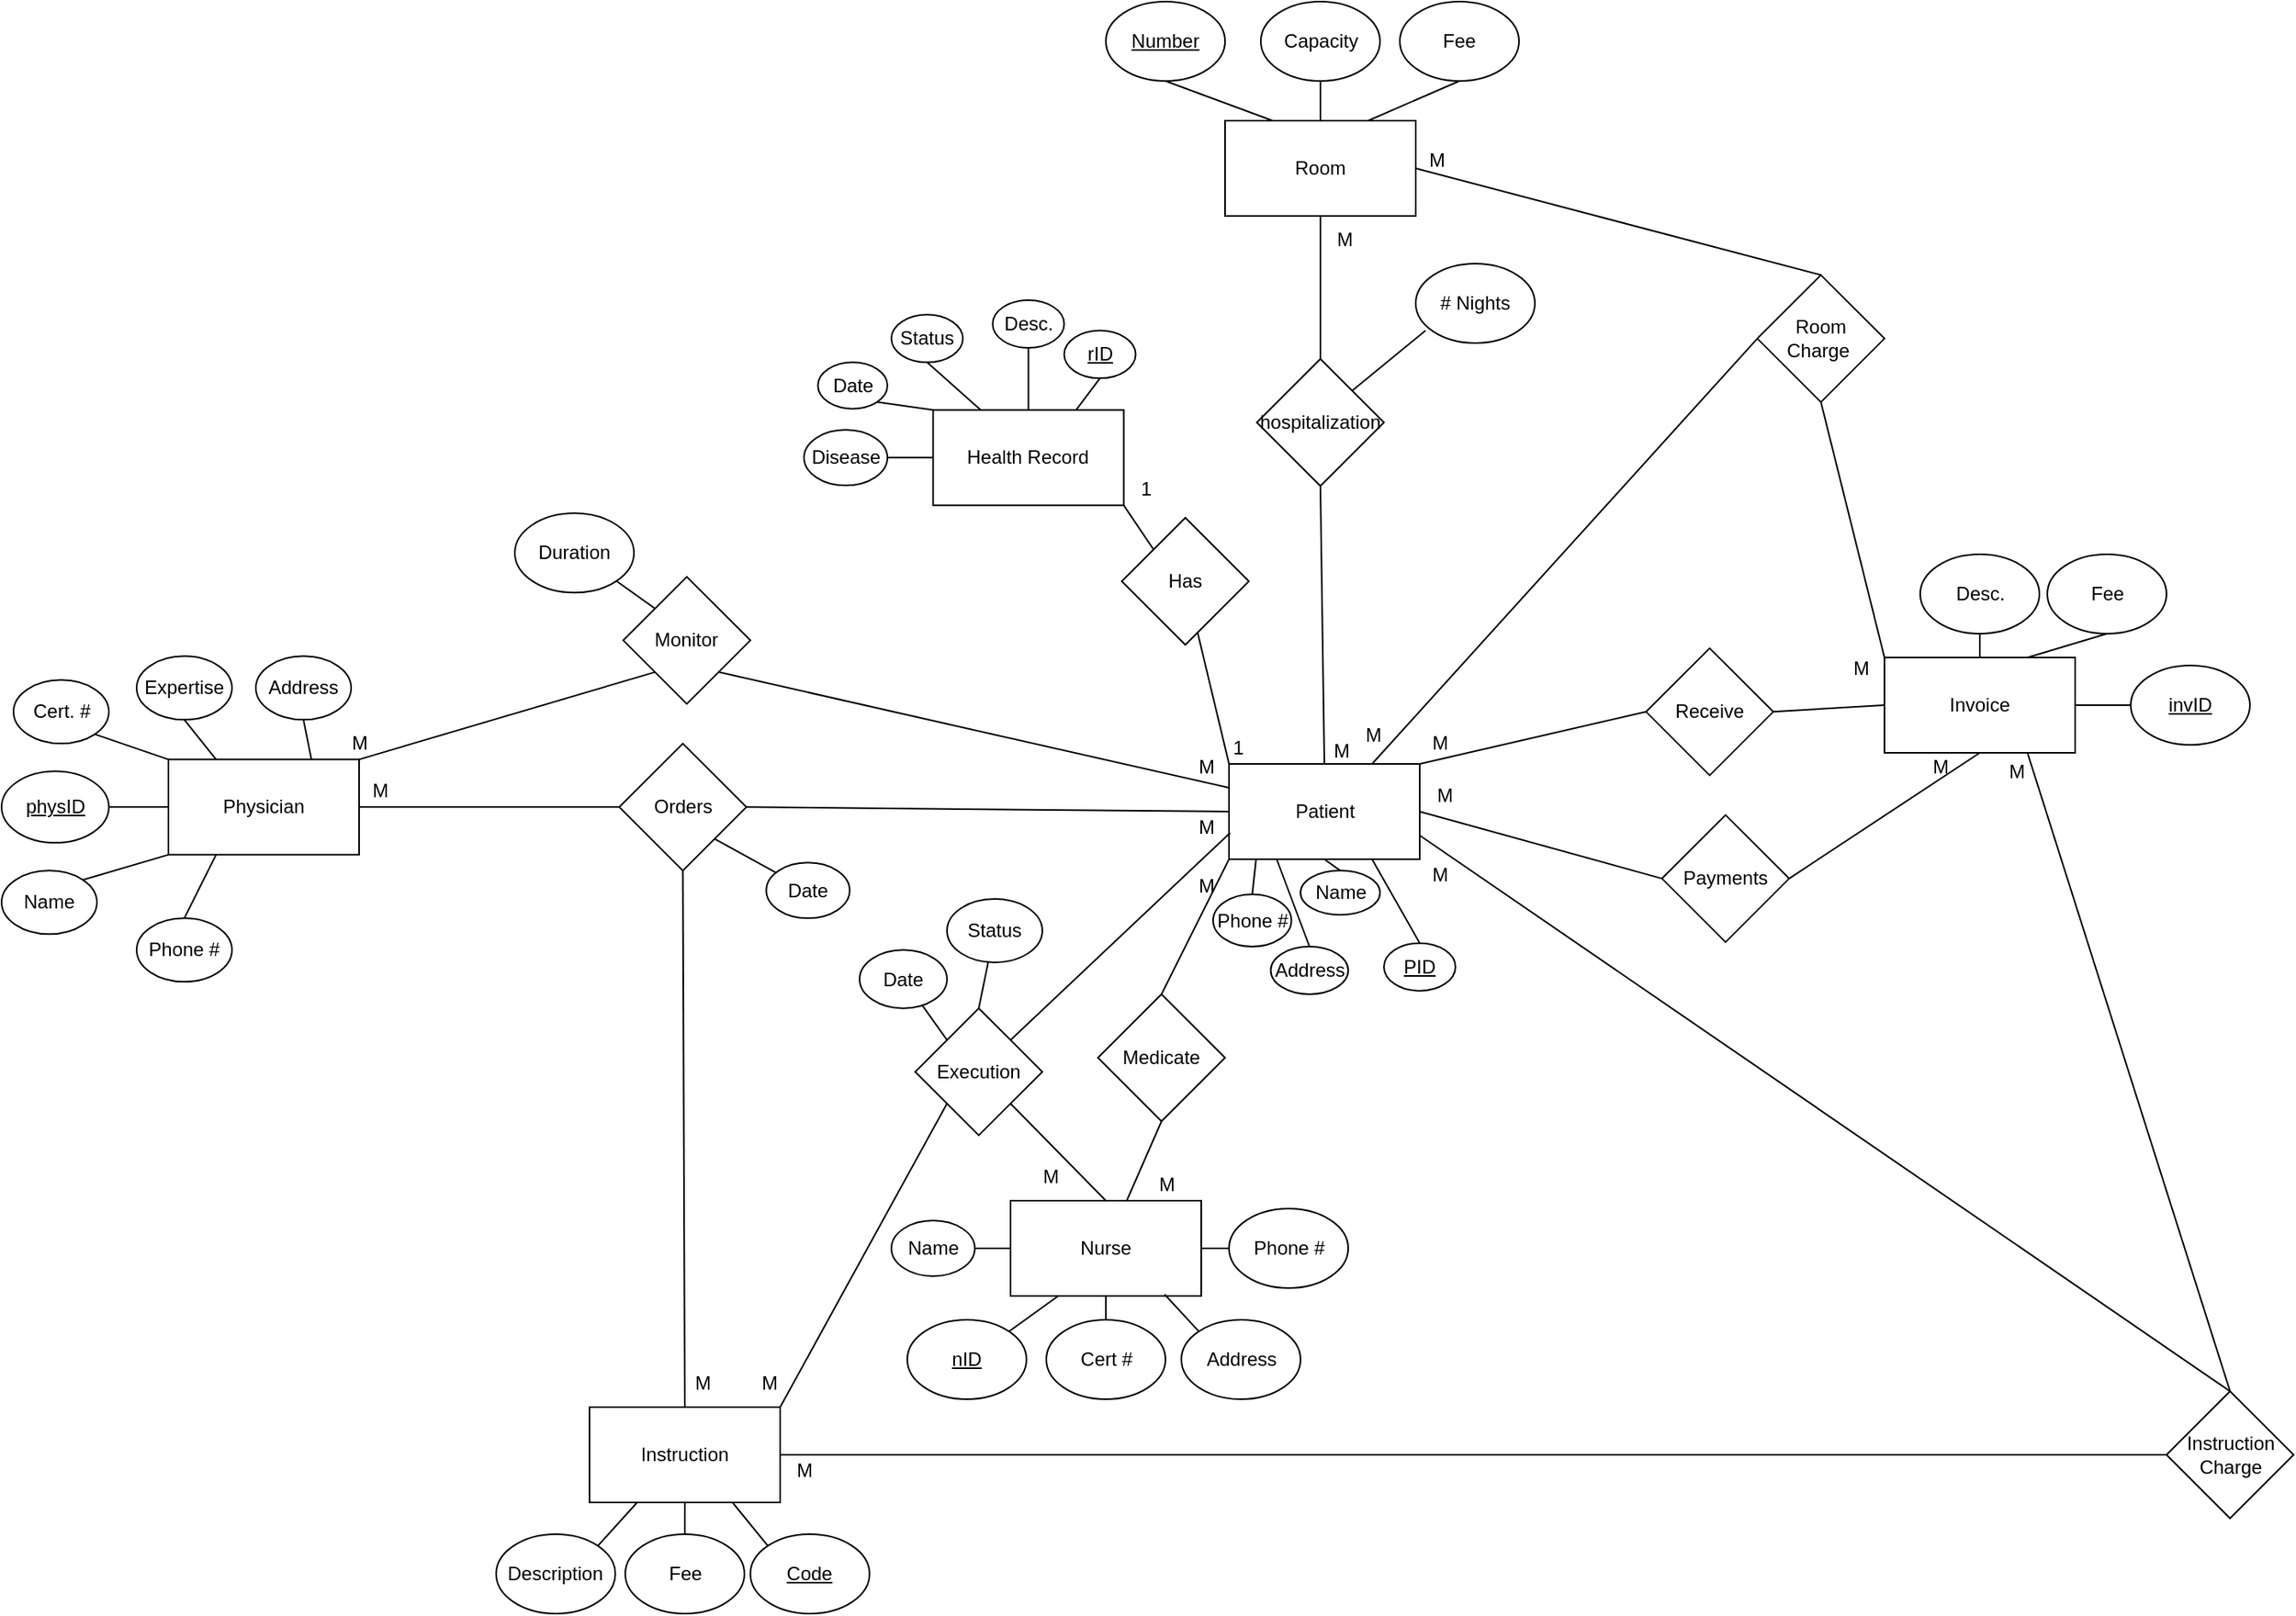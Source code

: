 <mxfile version="20.8.16" type="device"><diagram id="SSazmtFKOzigNYbbt5q3" name="Page-1"><mxGraphModel dx="2573" dy="1983" grid="1" gridSize="10" guides="1" tooltips="1" connect="1" arrows="1" fold="1" page="1" pageScale="1" pageWidth="850" pageHeight="1100" math="0" shadow="0"><root><mxCell id="0"/><mxCell id="1" parent="0"/><mxCell id="51HZiMlxU9EM_0fWzo---1" value="Physician" style="rounded=0;whiteSpace=wrap;html=1;" parent="1" vertex="1"><mxGeometry x="-690" y="542.17" width="120" height="60" as="geometry"/></mxCell><mxCell id="51HZiMlxU9EM_0fWzo---2" value="Room" style="rounded=0;whiteSpace=wrap;html=1;" parent="1" vertex="1"><mxGeometry x="-25" y="140" width="120" height="60" as="geometry"/></mxCell><mxCell id="51HZiMlxU9EM_0fWzo---3" value="Instruction" style="rounded=0;whiteSpace=wrap;html=1;" parent="1" vertex="1"><mxGeometry x="-425" y="950" width="120" height="60" as="geometry"/></mxCell><mxCell id="51HZiMlxU9EM_0fWzo---5" value="Patient" style="rounded=0;whiteSpace=wrap;html=1;" parent="1" vertex="1"><mxGeometry x="-22.5" y="545" width="120" height="60" as="geometry"/></mxCell><mxCell id="51HZiMlxU9EM_0fWzo---6" value="Nurse" style="rounded=0;whiteSpace=wrap;html=1;" parent="1" vertex="1"><mxGeometry x="-160" y="820" width="120" height="60" as="geometry"/></mxCell><mxCell id="51HZiMlxU9EM_0fWzo---7" value="&lt;u&gt;physID&lt;/u&gt;" style="ellipse;whiteSpace=wrap;html=1;" parent="1" vertex="1"><mxGeometry x="-795" y="549.67" width="67.5" height="45" as="geometry"/></mxCell><mxCell id="51HZiMlxU9EM_0fWzo---8" value="" style="endArrow=none;html=1;rounded=0;entryX=1;entryY=0.5;entryDx=0;entryDy=0;exitX=0;exitY=0.5;exitDx=0;exitDy=0;" parent="1" source="51HZiMlxU9EM_0fWzo---1" target="51HZiMlxU9EM_0fWzo---7" edge="1"><mxGeometry width="50" height="50" relative="1" as="geometry"><mxPoint x="-640" y="482.17" as="sourcePoint"/><mxPoint x="-420" y="642.17" as="targetPoint"/></mxGeometry></mxCell><mxCell id="51HZiMlxU9EM_0fWzo---88" value="" style="endArrow=none;html=1;rounded=0;entryX=0;entryY=0;entryDx=0;entryDy=0;exitX=0.75;exitY=1;exitDx=0;exitDy=0;" parent="1" source="51HZiMlxU9EM_0fWzo---3" target="51HZiMlxU9EM_0fWzo---93" edge="1"><mxGeometry width="50" height="50" relative="1" as="geometry"><mxPoint x="-313.75" y="1100" as="sourcePoint"/><mxPoint x="378.75" y="1230" as="targetPoint"/></mxGeometry></mxCell><mxCell id="51HZiMlxU9EM_0fWzo---93" value="&lt;u&gt;Code&lt;/u&gt;" style="ellipse;whiteSpace=wrap;html=1;" parent="1" vertex="1"><mxGeometry x="-323.75" y="1030" width="75" height="50" as="geometry"/></mxCell><mxCell id="51HZiMlxU9EM_0fWzo---95" value="Phone #" style="ellipse;whiteSpace=wrap;html=1;" parent="1" vertex="1"><mxGeometry x="-710" y="642.17" width="60" height="40" as="geometry"/></mxCell><mxCell id="51HZiMlxU9EM_0fWzo---96" value="" style="endArrow=none;html=1;rounded=0;exitX=0.25;exitY=1;exitDx=0;exitDy=0;entryX=0.5;entryY=0;entryDx=0;entryDy=0;" parent="1" source="51HZiMlxU9EM_0fWzo---1" target="51HZiMlxU9EM_0fWzo---95" edge="1"><mxGeometry width="50" height="50" relative="1" as="geometry"><mxPoint x="-390" y="532.17" as="sourcePoint"/><mxPoint x="-660" y="642.17" as="targetPoint"/></mxGeometry></mxCell><mxCell id="51HZiMlxU9EM_0fWzo---97" value="Fee" style="ellipse;whiteSpace=wrap;html=1;" parent="1" vertex="1"><mxGeometry x="-402.5" y="1030" width="75" height="50" as="geometry"/></mxCell><mxCell id="51HZiMlxU9EM_0fWzo---98" value="" style="endArrow=none;html=1;rounded=0;entryX=0.5;entryY=0;entryDx=0;entryDy=0;exitX=0.5;exitY=1;exitDx=0;exitDy=0;" parent="1" source="51HZiMlxU9EM_0fWzo---3" target="51HZiMlxU9EM_0fWzo---97" edge="1"><mxGeometry width="50" height="50" relative="1" as="geometry"><mxPoint x="-373.75" y="1100" as="sourcePoint"/><mxPoint x="428.75" y="1280" as="targetPoint"/></mxGeometry></mxCell><mxCell id="51HZiMlxU9EM_0fWzo---99" value="Description" style="ellipse;whiteSpace=wrap;html=1;" parent="1" vertex="1"><mxGeometry x="-483.75" y="1030" width="75" height="50" as="geometry"/></mxCell><mxCell id="51HZiMlxU9EM_0fWzo---100" value="" style="endArrow=none;html=1;rounded=0;entryX=1;entryY=0;entryDx=0;entryDy=0;exitX=0.25;exitY=1;exitDx=0;exitDy=0;" parent="1" source="51HZiMlxU9EM_0fWzo---3" target="51HZiMlxU9EM_0fWzo---99" edge="1"><mxGeometry width="50" height="50" relative="1" as="geometry"><mxPoint x="-403.75" y="1100" as="sourcePoint"/><mxPoint x="-93.75" y="1140" as="targetPoint"/></mxGeometry></mxCell><mxCell id="51HZiMlxU9EM_0fWzo---101" value="Capacity" style="ellipse;whiteSpace=wrap;html=1;" parent="1" vertex="1"><mxGeometry x="-2.5" y="65" width="75" height="50" as="geometry"/></mxCell><mxCell id="51HZiMlxU9EM_0fWzo---102" value="" style="endArrow=none;html=1;rounded=0;entryX=0.5;entryY=1;entryDx=0;entryDy=0;exitX=0.5;exitY=0;exitDx=0;exitDy=0;" parent="1" source="51HZiMlxU9EM_0fWzo---2" target="51HZiMlxU9EM_0fWzo---101" edge="1"><mxGeometry width="50" height="50" relative="1" as="geometry"><mxPoint x="325" y="155" as="sourcePoint"/><mxPoint x="545" y="315" as="targetPoint"/></mxGeometry></mxCell><mxCell id="51HZiMlxU9EM_0fWzo---103" value="Address" style="ellipse;whiteSpace=wrap;html=1;" parent="1" vertex="1"><mxGeometry x="-635" y="477.17" width="60" height="40" as="geometry"/></mxCell><mxCell id="51HZiMlxU9EM_0fWzo---104" value="" style="endArrow=none;html=1;rounded=0;entryX=0.5;entryY=1;entryDx=0;entryDy=0;exitX=0.75;exitY=0;exitDx=0;exitDy=0;" parent="1" source="51HZiMlxU9EM_0fWzo---1" target="51HZiMlxU9EM_0fWzo---103" edge="1"><mxGeometry width="50" height="50" relative="1" as="geometry"><mxPoint x="-350" y="572.17" as="sourcePoint"/><mxPoint x="-130" y="732.17" as="targetPoint"/></mxGeometry></mxCell><mxCell id="51HZiMlxU9EM_0fWzo---107" value="Cert. #" style="ellipse;whiteSpace=wrap;html=1;" parent="1" vertex="1"><mxGeometry x="-787.5" y="492.17" width="60" height="40" as="geometry"/></mxCell><mxCell id="51HZiMlxU9EM_0fWzo---108" value="" style="endArrow=none;html=1;rounded=0;entryX=1;entryY=1;entryDx=0;entryDy=0;exitX=0;exitY=0;exitDx=0;exitDy=0;" parent="1" source="51HZiMlxU9EM_0fWzo---1" target="51HZiMlxU9EM_0fWzo---107" edge="1"><mxGeometry width="50" height="50" relative="1" as="geometry"><mxPoint x="-690" y="542.17" as="sourcePoint"/><mxPoint x="-310" y="752.17" as="targetPoint"/></mxGeometry></mxCell><mxCell id="51HZiMlxU9EM_0fWzo---109" value="Name" style="ellipse;whiteSpace=wrap;html=1;" parent="1" vertex="1"><mxGeometry x="-795" y="612.17" width="60" height="40" as="geometry"/></mxCell><mxCell id="51HZiMlxU9EM_0fWzo---110" value="" style="endArrow=none;html=1;rounded=0;entryX=1;entryY=0;entryDx=0;entryDy=0;exitX=0;exitY=1;exitDx=0;exitDy=0;" parent="1" source="51HZiMlxU9EM_0fWzo---1" target="51HZiMlxU9EM_0fWzo---109" edge="1"><mxGeometry width="50" height="50" relative="1" as="geometry"><mxPoint x="-530" y="432.17" as="sourcePoint"/><mxPoint x="-300" y="762.17" as="targetPoint"/></mxGeometry></mxCell><mxCell id="51HZiMlxU9EM_0fWzo---111" value="Expertise" style="ellipse;whiteSpace=wrap;html=1;" parent="1" vertex="1"><mxGeometry x="-710" y="477.17" width="60" height="40" as="geometry"/></mxCell><mxCell id="51HZiMlxU9EM_0fWzo---112" value="" style="endArrow=none;html=1;rounded=0;entryX=0.5;entryY=1;entryDx=0;entryDy=0;exitX=0.25;exitY=0;exitDx=0;exitDy=0;" parent="1" source="51HZiMlxU9EM_0fWzo---1" target="51HZiMlxU9EM_0fWzo---111" edge="1"><mxGeometry width="50" height="50" relative="1" as="geometry"><mxPoint x="-460" y="432.17" as="sourcePoint"/><mxPoint x="-290" y="772.17" as="targetPoint"/></mxGeometry></mxCell><mxCell id="51HZiMlxU9EM_0fWzo---113" value="Fee" style="ellipse;whiteSpace=wrap;html=1;" parent="1" vertex="1"><mxGeometry x="85" y="65" width="75" height="50" as="geometry"/></mxCell><mxCell id="51HZiMlxU9EM_0fWzo---114" value="" style="endArrow=none;html=1;rounded=0;entryX=0.5;entryY=1;entryDx=0;entryDy=0;exitX=0.75;exitY=0;exitDx=0;exitDy=0;" parent="1" source="51HZiMlxU9EM_0fWzo---2" target="51HZiMlxU9EM_0fWzo---113" edge="1"><mxGeometry width="50" height="50" relative="1" as="geometry"><mxPoint x="485" y="25" as="sourcePoint"/><mxPoint x="605" y="375" as="targetPoint"/></mxGeometry></mxCell><mxCell id="51HZiMlxU9EM_0fWzo---115" value="&lt;u&gt;Number&lt;/u&gt;" style="ellipse;whiteSpace=wrap;html=1;" parent="1" vertex="1"><mxGeometry x="-100" y="65" width="75" height="50" as="geometry"/></mxCell><mxCell id="51HZiMlxU9EM_0fWzo---116" value="" style="endArrow=none;html=1;rounded=0;entryX=0.5;entryY=1;entryDx=0;entryDy=0;exitX=0.25;exitY=0;exitDx=0;exitDy=0;" parent="1" source="51HZiMlxU9EM_0fWzo---2" target="51HZiMlxU9EM_0fWzo---115" edge="1"><mxGeometry width="50" height="50" relative="1" as="geometry"><mxPoint x="465" y="75" as="sourcePoint"/><mxPoint x="615" y="385" as="targetPoint"/></mxGeometry></mxCell><mxCell id="51HZiMlxU9EM_0fWzo---141" value="Desc." style="ellipse;whiteSpace=wrap;html=1;" parent="1" vertex="1"><mxGeometry x="412.5" y="413" width="75" height="50" as="geometry"/></mxCell><mxCell id="51HZiMlxU9EM_0fWzo---142" value="" style="endArrow=none;html=1;rounded=0;entryX=0.5;entryY=1;entryDx=0;entryDy=0;exitX=0.5;exitY=0;exitDx=0;exitDy=0;" parent="1" source="-TbdaekWmT4Wg_c_PYvP-15" target="51HZiMlxU9EM_0fWzo---141" edge="1"><mxGeometry width="50" height="50" relative="1" as="geometry"><mxPoint x="600" y="333" as="sourcePoint"/><mxPoint x="820" y="493" as="targetPoint"/></mxGeometry></mxCell><mxCell id="51HZiMlxU9EM_0fWzo---143" value="Fee" style="ellipse;whiteSpace=wrap;html=1;" parent="1" vertex="1"><mxGeometry x="492.5" y="413" width="75" height="50" as="geometry"/></mxCell><mxCell id="51HZiMlxU9EM_0fWzo---144" value="" style="endArrow=none;html=1;rounded=0;entryX=0.5;entryY=1;entryDx=0;entryDy=0;exitX=0.75;exitY=0;exitDx=0;exitDy=0;" parent="1" source="-TbdaekWmT4Wg_c_PYvP-15" target="51HZiMlxU9EM_0fWzo---143" edge="1"><mxGeometry width="50" height="50" relative="1" as="geometry"><mxPoint x="610" y="343" as="sourcePoint"/><mxPoint x="830" y="503" as="targetPoint"/></mxGeometry></mxCell><mxCell id="51HZiMlxU9EM_0fWzo---145" value="&lt;u&gt;invID&lt;/u&gt;" style="ellipse;whiteSpace=wrap;html=1;" parent="1" vertex="1"><mxGeometry x="545" y="483" width="75" height="50" as="geometry"/></mxCell><mxCell id="51HZiMlxU9EM_0fWzo---146" value="" style="endArrow=none;html=1;rounded=0;entryX=0;entryY=0.5;entryDx=0;entryDy=0;exitX=1;exitY=0.5;exitDx=0;exitDy=0;" parent="1" source="-TbdaekWmT4Wg_c_PYvP-15" target="51HZiMlxU9EM_0fWzo---145" edge="1"><mxGeometry width="50" height="50" relative="1" as="geometry"><mxPoint x="620" y="353" as="sourcePoint"/><mxPoint x="840" y="513" as="targetPoint"/></mxGeometry></mxCell><mxCell id="51HZiMlxU9EM_0fWzo---147" value="Desc." style="ellipse;whiteSpace=wrap;html=1;" parent="1" vertex="1"><mxGeometry x="-171.25" y="253" width="45" height="30" as="geometry"/></mxCell><mxCell id="51HZiMlxU9EM_0fWzo---148" value="" style="endArrow=none;html=1;rounded=0;entryX=0.5;entryY=1;entryDx=0;entryDy=0;exitX=0.5;exitY=0;exitDx=0;exitDy=0;" parent="1" source="-TbdaekWmT4Wg_c_PYvP-22" target="51HZiMlxU9EM_0fWzo---147" edge="1"><mxGeometry width="50" height="50" relative="1" as="geometry"><mxPoint x="625" y="292.17" as="sourcePoint"/><mxPoint x="845" y="452.17" as="targetPoint"/></mxGeometry></mxCell><mxCell id="51HZiMlxU9EM_0fWzo---149" value="Disease" style="ellipse;whiteSpace=wrap;html=1;" parent="1" vertex="1"><mxGeometry x="-290" y="334.67" width="52.5" height="35" as="geometry"/></mxCell><mxCell id="51HZiMlxU9EM_0fWzo---150" value="" style="endArrow=none;html=1;rounded=0;entryX=1;entryY=0.5;entryDx=0;entryDy=0;exitX=0;exitY=0.5;exitDx=0;exitDy=0;" parent="1" source="-TbdaekWmT4Wg_c_PYvP-22" target="51HZiMlxU9EM_0fWzo---149" edge="1"><mxGeometry width="50" height="50" relative="1" as="geometry"><mxPoint x="635" y="302.17" as="sourcePoint"/><mxPoint x="855" y="462.17" as="targetPoint"/></mxGeometry></mxCell><mxCell id="51HZiMlxU9EM_0fWzo---151" value="Duration" style="ellipse;whiteSpace=wrap;html=1;" parent="1" vertex="1"><mxGeometry x="-472" y="387.17" width="75" height="50" as="geometry"/></mxCell><mxCell id="51HZiMlxU9EM_0fWzo---152" value="" style="endArrow=none;html=1;rounded=0;entryX=1;entryY=1;entryDx=0;entryDy=0;exitX=0;exitY=0;exitDx=0;exitDy=0;" parent="1" source="-TbdaekWmT4Wg_c_PYvP-28" target="51HZiMlxU9EM_0fWzo---151" edge="1"><mxGeometry width="50" height="50" relative="1" as="geometry"><mxPoint x="500" y="247.17" as="sourcePoint"/><mxPoint x="720" y="407.17" as="targetPoint"/></mxGeometry></mxCell><mxCell id="51HZiMlxU9EM_0fWzo---153" value="Status" style="ellipse;whiteSpace=wrap;html=1;" parent="1" vertex="1"><mxGeometry x="-235" y="262.17" width="45" height="30" as="geometry"/></mxCell><mxCell id="51HZiMlxU9EM_0fWzo---154" value="" style="endArrow=none;html=1;rounded=0;entryX=0.5;entryY=1;entryDx=0;entryDy=0;exitX=0.25;exitY=0;exitDx=0;exitDy=0;" parent="1" source="-TbdaekWmT4Wg_c_PYvP-22" target="51HZiMlxU9EM_0fWzo---153" edge="1"><mxGeometry width="50" height="50" relative="1" as="geometry"><mxPoint x="655" y="322.17" as="sourcePoint"/><mxPoint x="875" y="482.17" as="targetPoint"/></mxGeometry></mxCell><mxCell id="51HZiMlxU9EM_0fWzo---155" value="# Nights" style="ellipse;whiteSpace=wrap;html=1;" parent="1" vertex="1"><mxGeometry x="95" y="230" width="75" height="50" as="geometry"/></mxCell><mxCell id="51HZiMlxU9EM_0fWzo---156" value="" style="endArrow=none;html=1;rounded=0;entryX=0.082;entryY=0.843;entryDx=0;entryDy=0;exitX=1;exitY=0;exitDx=0;exitDy=0;entryPerimeter=0;" parent="1" source="-TbdaekWmT4Wg_c_PYvP-1" target="51HZiMlxU9EM_0fWzo---155" edge="1"><mxGeometry width="50" height="50" relative="1" as="geometry"><mxPoint x="520" y="310" as="sourcePoint"/><mxPoint x="740" y="470" as="targetPoint"/></mxGeometry></mxCell><mxCell id="51HZiMlxU9EM_0fWzo---159" value="Phone #" style="ellipse;whiteSpace=wrap;html=1;" parent="1" vertex="1"><mxGeometry x="-22.5" y="825" width="75" height="50" as="geometry"/></mxCell><mxCell id="51HZiMlxU9EM_0fWzo---160" value="" style="endArrow=none;html=1;rounded=0;entryX=0;entryY=0.5;entryDx=0;entryDy=0;exitX=1;exitY=0.5;exitDx=0;exitDy=0;" parent="1" source="51HZiMlxU9EM_0fWzo---6" target="51HZiMlxU9EM_0fWzo---159" edge="1"><mxGeometry width="50" height="50" relative="1" as="geometry"><mxPoint x="140" y="635" as="sourcePoint"/><mxPoint x="230" y="780" as="targetPoint"/></mxGeometry></mxCell><mxCell id="51HZiMlxU9EM_0fWzo---163" value="Date" style="ellipse;whiteSpace=wrap;html=1;" parent="1" vertex="1"><mxGeometry x="-281.25" y="292.17" width="43.75" height="29.17" as="geometry"/></mxCell><mxCell id="51HZiMlxU9EM_0fWzo---164" value="" style="endArrow=none;html=1;rounded=0;entryX=1;entryY=1;entryDx=0;entryDy=0;exitX=0;exitY=0;exitDx=0;exitDy=0;" parent="1" source="-TbdaekWmT4Wg_c_PYvP-22" target="51HZiMlxU9EM_0fWzo---163" edge="1"><mxGeometry width="50" height="50" relative="1" as="geometry"><mxPoint x="705" y="372.17" as="sourcePoint"/><mxPoint x="925" y="532.17" as="targetPoint"/></mxGeometry></mxCell><mxCell id="51HZiMlxU9EM_0fWzo---165" value="Name" style="ellipse;whiteSpace=wrap;html=1;" parent="1" vertex="1"><mxGeometry x="-235" y="832.5" width="52.5" height="35" as="geometry"/></mxCell><mxCell id="51HZiMlxU9EM_0fWzo---166" value="" style="endArrow=none;html=1;rounded=0;entryX=1;entryY=0.5;entryDx=0;entryDy=0;exitX=0;exitY=0.5;exitDx=0;exitDy=0;" parent="1" source="51HZiMlxU9EM_0fWzo---6" target="51HZiMlxU9EM_0fWzo---165" edge="1"><mxGeometry width="50" height="50" relative="1" as="geometry"><mxPoint x="1140" y="990" as="sourcePoint"/><mxPoint x="1360" y="1150" as="targetPoint"/></mxGeometry></mxCell><mxCell id="51HZiMlxU9EM_0fWzo---169" value="&lt;u&gt;nID&lt;/u&gt;" style="ellipse;whiteSpace=wrap;html=1;" parent="1" vertex="1"><mxGeometry x="-225" y="895" width="75" height="50" as="geometry"/></mxCell><mxCell id="51HZiMlxU9EM_0fWzo---170" value="" style="endArrow=none;html=1;rounded=0;entryX=1;entryY=0;entryDx=0;entryDy=0;exitX=0.25;exitY=1;exitDx=0;exitDy=0;" parent="1" source="51HZiMlxU9EM_0fWzo---6" target="51HZiMlxU9EM_0fWzo---169" edge="1"><mxGeometry width="50" height="50" relative="1" as="geometry"><mxPoint x="15" y="920" as="sourcePoint"/><mxPoint x="235" y="1080" as="targetPoint"/></mxGeometry></mxCell><mxCell id="51HZiMlxU9EM_0fWzo---171" value="Address" style="ellipse;whiteSpace=wrap;html=1;" parent="1" vertex="1"><mxGeometry x="-52.5" y="895" width="75" height="50" as="geometry"/></mxCell><mxCell id="51HZiMlxU9EM_0fWzo---172" value="" style="endArrow=none;html=1;rounded=0;entryX=0;entryY=0;entryDx=0;entryDy=0;exitX=0.808;exitY=0.983;exitDx=0;exitDy=0;exitPerimeter=0;" parent="1" source="51HZiMlxU9EM_0fWzo---6" target="51HZiMlxU9EM_0fWzo---171" edge="1"><mxGeometry width="50" height="50" relative="1" as="geometry"><mxPoint x="25" y="930" as="sourcePoint"/><mxPoint x="245" y="1090" as="targetPoint"/></mxGeometry></mxCell><mxCell id="51HZiMlxU9EM_0fWzo---173" value="Cert #" style="ellipse;whiteSpace=wrap;html=1;" parent="1" vertex="1"><mxGeometry x="-137.5" y="895" width="75" height="50" as="geometry"/></mxCell><mxCell id="51HZiMlxU9EM_0fWzo---174" value="" style="endArrow=none;html=1;rounded=0;exitX=0.5;exitY=1;exitDx=0;exitDy=0;entryX=0.5;entryY=0;entryDx=0;entryDy=0;" parent="1" source="51HZiMlxU9EM_0fWzo---6" target="51HZiMlxU9EM_0fWzo---173" edge="1"><mxGeometry width="50" height="50" relative="1" as="geometry"><mxPoint x="35" y="940" as="sourcePoint"/><mxPoint x="-65" y="950" as="targetPoint"/></mxGeometry></mxCell><mxCell id="51HZiMlxU9EM_0fWzo---175" value="Phone #" style="ellipse;whiteSpace=wrap;html=1;" parent="1" vertex="1"><mxGeometry x="-32.5" y="627.17" width="49.24" height="32.83" as="geometry"/></mxCell><mxCell id="51HZiMlxU9EM_0fWzo---176" value="" style="endArrow=none;html=1;rounded=0;entryX=0.5;entryY=0;entryDx=0;entryDy=0;exitX=0.142;exitY=0.994;exitDx=0;exitDy=0;exitPerimeter=0;" parent="1" source="51HZiMlxU9EM_0fWzo---5" target="51HZiMlxU9EM_0fWzo---175" edge="1"><mxGeometry width="50" height="50" relative="1" as="geometry"><mxPoint x="477.5" y="675" as="sourcePoint"/><mxPoint x="697.5" y="835" as="targetPoint"/></mxGeometry></mxCell><mxCell id="51HZiMlxU9EM_0fWzo---177" value="Address" style="ellipse;whiteSpace=wrap;html=1;" parent="1" vertex="1"><mxGeometry x="3.75" y="660" width="48.75" height="30" as="geometry"/></mxCell><mxCell id="51HZiMlxU9EM_0fWzo---178" value="" style="endArrow=none;html=1;rounded=0;entryX=0.5;entryY=0;entryDx=0;entryDy=0;exitX=0.25;exitY=1;exitDx=0;exitDy=0;" parent="1" source="51HZiMlxU9EM_0fWzo---5" target="51HZiMlxU9EM_0fWzo---177" edge="1"><mxGeometry width="50" height="50" relative="1" as="geometry"><mxPoint x="487.5" y="685" as="sourcePoint"/><mxPoint x="707.5" y="845" as="targetPoint"/></mxGeometry></mxCell><mxCell id="51HZiMlxU9EM_0fWzo---179" value="&lt;u&gt;PID&lt;/u&gt;" style="ellipse;whiteSpace=wrap;html=1;" parent="1" vertex="1"><mxGeometry x="75" y="657.83" width="45" height="30" as="geometry"/></mxCell><mxCell id="51HZiMlxU9EM_0fWzo---180" value="" style="endArrow=none;html=1;rounded=0;entryX=0.5;entryY=0;entryDx=0;entryDy=0;exitX=0.75;exitY=1;exitDx=0;exitDy=0;" parent="1" source="51HZiMlxU9EM_0fWzo---5" target="51HZiMlxU9EM_0fWzo---179" edge="1"><mxGeometry width="50" height="50" relative="1" as="geometry"><mxPoint x="497.5" y="695" as="sourcePoint"/><mxPoint x="717.5" y="855" as="targetPoint"/></mxGeometry></mxCell><mxCell id="51HZiMlxU9EM_0fWzo---181" value="Name" style="ellipse;whiteSpace=wrap;html=1;" parent="1" vertex="1"><mxGeometry x="22.5" y="612.17" width="50" height="27.83" as="geometry"/></mxCell><mxCell id="51HZiMlxU9EM_0fWzo---182" value="" style="endArrow=none;html=1;rounded=0;entryX=0.5;entryY=0;entryDx=0;entryDy=0;exitX=0.5;exitY=1;exitDx=0;exitDy=0;" parent="1" source="51HZiMlxU9EM_0fWzo---5" target="51HZiMlxU9EM_0fWzo---181" edge="1"><mxGeometry width="50" height="50" relative="1" as="geometry"><mxPoint x="507.5" y="705" as="sourcePoint"/><mxPoint x="727.5" y="865" as="targetPoint"/></mxGeometry></mxCell><mxCell id="-TbdaekWmT4Wg_c_PYvP-1" value="hospitalization" style="rhombus;whiteSpace=wrap;html=1;" parent="1" vertex="1"><mxGeometry x="-5" y="290" width="80" height="80" as="geometry"/></mxCell><mxCell id="-TbdaekWmT4Wg_c_PYvP-2" value="" style="endArrow=none;html=1;rounded=0;entryX=0.5;entryY=1;entryDx=0;entryDy=0;exitX=0.5;exitY=0;exitDx=0;exitDy=0;" parent="1" source="51HZiMlxU9EM_0fWzo---5" target="-TbdaekWmT4Wg_c_PYvP-1" edge="1"><mxGeometry width="50" height="50" relative="1" as="geometry"><mxPoint x="300" y="440" as="sourcePoint"/><mxPoint x="350" y="390" as="targetPoint"/></mxGeometry></mxCell><mxCell id="-TbdaekWmT4Wg_c_PYvP-3" value="" style="endArrow=none;html=1;rounded=0;entryX=0.5;entryY=1;entryDx=0;entryDy=0;exitX=0.5;exitY=0;exitDx=0;exitDy=0;" parent="1" source="-TbdaekWmT4Wg_c_PYvP-1" target="51HZiMlxU9EM_0fWzo---2" edge="1"><mxGeometry width="50" height="50" relative="1" as="geometry"><mxPoint x="300" y="440" as="sourcePoint"/><mxPoint x="350" y="390" as="targetPoint"/></mxGeometry></mxCell><mxCell id="-TbdaekWmT4Wg_c_PYvP-4" value="M" style="text;html=1;align=center;verticalAlign=middle;resizable=0;points=[];autosize=1;strokeColor=none;fillColor=none;" parent="1" vertex="1"><mxGeometry x="35" y="200" width="30" height="30" as="geometry"/></mxCell><mxCell id="-TbdaekWmT4Wg_c_PYvP-5" value="M" style="text;html=1;align=center;verticalAlign=middle;resizable=0;points=[];autosize=1;strokeColor=none;fillColor=none;" parent="1" vertex="1"><mxGeometry x="32.5" y="522.17" width="30" height="30" as="geometry"/></mxCell><mxCell id="-TbdaekWmT4Wg_c_PYvP-6" value="Orders" style="rhombus;whiteSpace=wrap;html=1;" parent="1" vertex="1"><mxGeometry x="-406.25" y="532.17" width="80" height="80" as="geometry"/></mxCell><mxCell id="-TbdaekWmT4Wg_c_PYvP-7" value="" style="endArrow=none;html=1;rounded=0;exitX=1;exitY=0.5;exitDx=0;exitDy=0;entryX=0;entryY=0.5;entryDx=0;entryDy=0;" parent="1" source="-TbdaekWmT4Wg_c_PYvP-6" target="51HZiMlxU9EM_0fWzo---5" edge="1"><mxGeometry width="50" height="50" relative="1" as="geometry"><mxPoint x="80" y="720" as="sourcePoint"/><mxPoint x="130" y="670" as="targetPoint"/></mxGeometry></mxCell><mxCell id="-TbdaekWmT4Wg_c_PYvP-8" value="" style="endArrow=none;html=1;rounded=0;entryX=1;entryY=0.5;entryDx=0;entryDy=0;exitX=0;exitY=0.5;exitDx=0;exitDy=0;" parent="1" source="-TbdaekWmT4Wg_c_PYvP-6" target="51HZiMlxU9EM_0fWzo---1" edge="1"><mxGeometry width="50" height="50" relative="1" as="geometry"><mxPoint x="105" y="672.17" as="sourcePoint"/><mxPoint x="155" y="622.17" as="targetPoint"/></mxGeometry></mxCell><mxCell id="-TbdaekWmT4Wg_c_PYvP-9" value="" style="endArrow=none;html=1;rounded=0;entryX=0.5;entryY=1;entryDx=0;entryDy=0;exitX=0.5;exitY=0;exitDx=0;exitDy=0;" parent="1" source="51HZiMlxU9EM_0fWzo---3" target="-TbdaekWmT4Wg_c_PYvP-6" edge="1"><mxGeometry width="50" height="50" relative="1" as="geometry"><mxPoint x="105" y="672.17" as="sourcePoint"/><mxPoint x="155" y="622.17" as="targetPoint"/></mxGeometry></mxCell><mxCell id="-TbdaekWmT4Wg_c_PYvP-10" value="" style="endArrow=none;html=1;rounded=0;exitX=1;exitY=0.5;exitDx=0;exitDy=0;entryX=0;entryY=0.5;entryDx=0;entryDy=0;" parent="1" source="51HZiMlxU9EM_0fWzo---5" target="-TbdaekWmT4Wg_c_PYvP-11" edge="1"><mxGeometry width="50" height="50" relative="1" as="geometry"><mxPoint x="80" y="370" as="sourcePoint"/><mxPoint x="200" y="570" as="targetPoint"/></mxGeometry></mxCell><mxCell id="-TbdaekWmT4Wg_c_PYvP-11" value="Payments" style="rhombus;whiteSpace=wrap;html=1;" parent="1" vertex="1"><mxGeometry x="250" y="577.17" width="80" height="80" as="geometry"/></mxCell><mxCell id="-TbdaekWmT4Wg_c_PYvP-13" value="M" style="text;html=1;align=center;verticalAlign=middle;resizable=0;points=[];autosize=1;strokeColor=none;fillColor=none;" parent="1" vertex="1"><mxGeometry x="97.5" y="550" width="30" height="30" as="geometry"/></mxCell><mxCell id="-TbdaekWmT4Wg_c_PYvP-15" value="Invoice" style="rounded=0;whiteSpace=wrap;html=1;" parent="1" vertex="1"><mxGeometry x="390" y="478" width="120" height="60" as="geometry"/></mxCell><mxCell id="-TbdaekWmT4Wg_c_PYvP-16" value="Receive" style="rhombus;whiteSpace=wrap;html=1;" parent="1" vertex="1"><mxGeometry x="240" y="472.17" width="80" height="80" as="geometry"/></mxCell><mxCell id="-TbdaekWmT4Wg_c_PYvP-17" value="" style="endArrow=none;html=1;rounded=0;exitX=1;exitY=0;exitDx=0;exitDy=0;entryX=0;entryY=0.5;entryDx=0;entryDy=0;" parent="1" source="51HZiMlxU9EM_0fWzo---5" target="-TbdaekWmT4Wg_c_PYvP-16" edge="1"><mxGeometry width="50" height="50" relative="1" as="geometry"><mxPoint x="80" y="370" as="sourcePoint"/><mxPoint x="130" y="320" as="targetPoint"/></mxGeometry></mxCell><mxCell id="-TbdaekWmT4Wg_c_PYvP-18" value="" style="endArrow=none;html=1;rounded=0;entryX=0;entryY=0.5;entryDx=0;entryDy=0;exitX=1;exitY=0.5;exitDx=0;exitDy=0;" parent="1" source="-TbdaekWmT4Wg_c_PYvP-16" target="-TbdaekWmT4Wg_c_PYvP-15" edge="1"><mxGeometry width="50" height="50" relative="1" as="geometry"><mxPoint x="230" y="463" as="sourcePoint"/><mxPoint x="280" y="413" as="targetPoint"/></mxGeometry></mxCell><mxCell id="-TbdaekWmT4Wg_c_PYvP-19" value="M" style="text;html=1;align=center;verticalAlign=middle;resizable=0;points=[];autosize=1;strokeColor=none;fillColor=none;" parent="1" vertex="1"><mxGeometry x="95" y="517.17" width="30" height="30" as="geometry"/></mxCell><mxCell id="-TbdaekWmT4Wg_c_PYvP-20" value="M" style="text;html=1;align=center;verticalAlign=middle;resizable=0;points=[];autosize=1;strokeColor=none;fillColor=none;" parent="1" vertex="1"><mxGeometry x="360" y="470" width="30" height="30" as="geometry"/></mxCell><mxCell id="-TbdaekWmT4Wg_c_PYvP-21" value="" style="endArrow=none;html=1;rounded=0;exitX=0;exitY=0;exitDx=0;exitDy=0;" parent="1" source="51HZiMlxU9EM_0fWzo---5" target="-TbdaekWmT4Wg_c_PYvP-23" edge="1"><mxGeometry width="50" height="50" relative="1" as="geometry"><mxPoint x="80" y="370" as="sourcePoint"/><mxPoint x="-170" y="530" as="targetPoint"/></mxGeometry></mxCell><mxCell id="-TbdaekWmT4Wg_c_PYvP-22" value="Health Record" style="rounded=0;whiteSpace=wrap;html=1;" parent="1" vertex="1"><mxGeometry x="-208.75" y="322.17" width="120" height="60" as="geometry"/></mxCell><mxCell id="-TbdaekWmT4Wg_c_PYvP-23" value="Has" style="rhombus;whiteSpace=wrap;html=1;" parent="1" vertex="1"><mxGeometry x="-90" y="390" width="80" height="80" as="geometry"/></mxCell><mxCell id="-TbdaekWmT4Wg_c_PYvP-24" value="" style="endArrow=none;html=1;rounded=0;exitX=0;exitY=0;exitDx=0;exitDy=0;entryX=1;entryY=1;entryDx=0;entryDy=0;" parent="1" source="-TbdaekWmT4Wg_c_PYvP-23" target="-TbdaekWmT4Wg_c_PYvP-22" edge="1"><mxGeometry width="50" height="50" relative="1" as="geometry"><mxPoint x="80" y="370" as="sourcePoint"/><mxPoint x="130" y="320" as="targetPoint"/></mxGeometry></mxCell><mxCell id="-TbdaekWmT4Wg_c_PYvP-25" value="M" style="text;html=1;align=center;verticalAlign=middle;resizable=0;points=[];autosize=1;strokeColor=none;fillColor=none;" parent="1" vertex="1"><mxGeometry x="-368.75" y="920" width="30" height="30" as="geometry"/></mxCell><mxCell id="-TbdaekWmT4Wg_c_PYvP-26" value="M" style="text;html=1;align=center;verticalAlign=middle;resizable=0;points=[];autosize=1;strokeColor=none;fillColor=none;" parent="1" vertex="1"><mxGeometry x="-572.5" y="547.17" width="30" height="30" as="geometry"/></mxCell><mxCell id="-TbdaekWmT4Wg_c_PYvP-27" value="M" style="text;html=1;align=center;verticalAlign=middle;resizable=0;points=[];autosize=1;strokeColor=none;fillColor=none;" parent="1" vertex="1"><mxGeometry x="-52.5" y="570" width="30" height="30" as="geometry"/></mxCell><mxCell id="-TbdaekWmT4Wg_c_PYvP-28" value="Monitor" style="rhombus;whiteSpace=wrap;html=1;" parent="1" vertex="1"><mxGeometry x="-403.75" y="427.17" width="80" height="80" as="geometry"/></mxCell><mxCell id="-TbdaekWmT4Wg_c_PYvP-29" value="" style="endArrow=none;html=1;rounded=0;exitX=1;exitY=0;exitDx=0;exitDy=0;entryX=0;entryY=1;entryDx=0;entryDy=0;" parent="1" source="51HZiMlxU9EM_0fWzo---1" target="-TbdaekWmT4Wg_c_PYvP-28" edge="1"><mxGeometry width="50" height="50" relative="1" as="geometry"><mxPoint x="-125" y="382.17" as="sourcePoint"/><mxPoint x="-75" y="332.17" as="targetPoint"/></mxGeometry></mxCell><mxCell id="-TbdaekWmT4Wg_c_PYvP-30" value="M" style="text;html=1;align=center;verticalAlign=middle;resizable=0;points=[];autosize=1;strokeColor=none;fillColor=none;" parent="1" vertex="1"><mxGeometry x="-585" y="517.17" width="30" height="30" as="geometry"/></mxCell><mxCell id="-TbdaekWmT4Wg_c_PYvP-31" value="" style="endArrow=none;html=1;rounded=0;exitX=1;exitY=1;exitDx=0;exitDy=0;entryX=0;entryY=0.25;entryDx=0;entryDy=0;" parent="1" source="-TbdaekWmT4Wg_c_PYvP-28" target="51HZiMlxU9EM_0fWzo---5" edge="1"><mxGeometry width="50" height="50" relative="1" as="geometry"><mxPoint x="-150" y="430" as="sourcePoint"/><mxPoint x="-100" y="380" as="targetPoint"/></mxGeometry></mxCell><mxCell id="-TbdaekWmT4Wg_c_PYvP-32" value="M" style="text;html=1;align=center;verticalAlign=middle;resizable=0;points=[];autosize=1;strokeColor=none;fillColor=none;" parent="1" vertex="1"><mxGeometry x="-52.5" y="532.17" width="30" height="30" as="geometry"/></mxCell><mxCell id="-TbdaekWmT4Wg_c_PYvP-33" value="1" style="text;html=1;align=center;verticalAlign=middle;resizable=0;points=[];autosize=1;strokeColor=none;fillColor=none;" parent="1" vertex="1"><mxGeometry x="-32.5" y="520" width="30" height="30" as="geometry"/></mxCell><mxCell id="-TbdaekWmT4Wg_c_PYvP-34" value="1" style="text;html=1;align=center;verticalAlign=middle;resizable=0;points=[];autosize=1;strokeColor=none;fillColor=none;" parent="1" vertex="1"><mxGeometry x="-90" y="357.17" width="30" height="30" as="geometry"/></mxCell><mxCell id="-TbdaekWmT4Wg_c_PYvP-37" value="" style="endArrow=none;html=1;rounded=0;exitX=1;exitY=1;exitDx=0;exitDy=0;" parent="1" source="-TbdaekWmT4Wg_c_PYvP-6" target="-TbdaekWmT4Wg_c_PYvP-38" edge="1"><mxGeometry width="50" height="50" relative="1" as="geometry"><mxPoint x="-150" y="297.17" as="sourcePoint"/><mxPoint x="-430" y="627.17" as="targetPoint"/></mxGeometry></mxCell><mxCell id="-TbdaekWmT4Wg_c_PYvP-38" value="Date" style="ellipse;whiteSpace=wrap;html=1;" parent="1" vertex="1"><mxGeometry x="-313.75" y="607.17" width="52.5" height="35" as="geometry"/></mxCell><mxCell id="-TbdaekWmT4Wg_c_PYvP-39" value="&lt;u&gt;rID&lt;/u&gt;" style="ellipse;whiteSpace=wrap;html=1;" parent="1" vertex="1"><mxGeometry x="-126.25" y="272.17" width="45" height="30" as="geometry"/></mxCell><mxCell id="-TbdaekWmT4Wg_c_PYvP-40" value="" style="endArrow=none;html=1;rounded=0;entryX=0.5;entryY=1;entryDx=0;entryDy=0;exitX=0.75;exitY=0;exitDx=0;exitDy=0;" parent="1" source="-TbdaekWmT4Wg_c_PYvP-22" target="-TbdaekWmT4Wg_c_PYvP-39" edge="1"><mxGeometry width="50" height="50" relative="1" as="geometry"><mxPoint x="-5" y="362.17" as="sourcePoint"/><mxPoint x="45" y="312.17" as="targetPoint"/></mxGeometry></mxCell><mxCell id="-TbdaekWmT4Wg_c_PYvP-41" value="" style="endArrow=none;html=1;rounded=0;entryX=0.5;entryY=1;entryDx=0;entryDy=0;exitX=1;exitY=0.5;exitDx=0;exitDy=0;" parent="1" source="-TbdaekWmT4Wg_c_PYvP-11" target="-TbdaekWmT4Wg_c_PYvP-15" edge="1"><mxGeometry width="50" height="50" relative="1" as="geometry"><mxPoint y="433" as="sourcePoint"/><mxPoint x="50" y="383" as="targetPoint"/></mxGeometry></mxCell><mxCell id="-TbdaekWmT4Wg_c_PYvP-42" value="M" style="text;html=1;align=center;verticalAlign=middle;resizable=0;points=[];autosize=1;strokeColor=none;fillColor=none;" parent="1" vertex="1"><mxGeometry x="410" y="532.17" width="30" height="30" as="geometry"/></mxCell><mxCell id="j_ywAYQHwuQvvdRZZskB-6" value="Medicate" style="rhombus;whiteSpace=wrap;html=1;" parent="1" vertex="1"><mxGeometry x="-105" y="690" width="80" height="80" as="geometry"/></mxCell><mxCell id="j_ywAYQHwuQvvdRZZskB-7" value="" style="endArrow=none;html=1;rounded=0;entryX=0;entryY=1;entryDx=0;entryDy=0;exitX=0.5;exitY=0;exitDx=0;exitDy=0;" parent="1" source="j_ywAYQHwuQvvdRZZskB-6" target="51HZiMlxU9EM_0fWzo---5" edge="1"><mxGeometry width="50" height="50" relative="1" as="geometry"><mxPoint x="-230" y="770" as="sourcePoint"/><mxPoint x="-180" y="720" as="targetPoint"/></mxGeometry></mxCell><mxCell id="j_ywAYQHwuQvvdRZZskB-9" value="" style="endArrow=none;html=1;rounded=0;entryX=0.5;entryY=1;entryDx=0;entryDy=0;" parent="1" source="51HZiMlxU9EM_0fWzo---6" target="j_ywAYQHwuQvvdRZZskB-6" edge="1"><mxGeometry width="50" height="50" relative="1" as="geometry"><mxPoint x="287.5" y="845" as="sourcePoint"/><mxPoint x="40" y="850.17" as="targetPoint"/></mxGeometry></mxCell><mxCell id="j_ywAYQHwuQvvdRZZskB-12" value="Room Charge&amp;nbsp;" style="rhombus;whiteSpace=wrap;html=1;" parent="1" vertex="1"><mxGeometry x="310" y="237.17" width="80" height="80" as="geometry"/></mxCell><mxCell id="j_ywAYQHwuQvvdRZZskB-14" value="Execution" style="rhombus;whiteSpace=wrap;html=1;" parent="1" vertex="1"><mxGeometry x="-220" y="698.84" width="80" height="80" as="geometry"/></mxCell><mxCell id="j_ywAYQHwuQvvdRZZskB-15" value="" style="endArrow=none;html=1;rounded=0;exitX=0.5;exitY=0;exitDx=0;exitDy=0;entryX=1;entryY=1;entryDx=0;entryDy=0;" parent="1" source="51HZiMlxU9EM_0fWzo---6" target="j_ywAYQHwuQvvdRZZskB-14" edge="1"><mxGeometry width="50" height="50" relative="1" as="geometry"><mxPoint x="30" y="870" as="sourcePoint"/><mxPoint x="80" y="820" as="targetPoint"/></mxGeometry></mxCell><mxCell id="j_ywAYQHwuQvvdRZZskB-16" value="" style="endArrow=none;html=1;rounded=0;entryX=1;entryY=0;entryDx=0;entryDy=0;exitX=0;exitY=1;exitDx=0;exitDy=0;" parent="1" source="j_ywAYQHwuQvvdRZZskB-14" target="51HZiMlxU9EM_0fWzo---3" edge="1"><mxGeometry width="50" height="50" relative="1" as="geometry"><mxPoint x="30" y="870" as="sourcePoint"/><mxPoint x="80" y="820" as="targetPoint"/></mxGeometry></mxCell><mxCell id="j_ywAYQHwuQvvdRZZskB-18" value="" style="endArrow=none;html=1;rounded=0;entryX=1.024;entryY=0.613;entryDx=0;entryDy=0;exitX=1;exitY=0;exitDx=0;exitDy=0;entryPerimeter=0;" parent="1" source="j_ywAYQHwuQvvdRZZskB-14" target="-TbdaekWmT4Wg_c_PYvP-27" edge="1"><mxGeometry width="50" height="50" relative="1" as="geometry"><mxPoint x="30" y="870" as="sourcePoint"/><mxPoint x="80" y="820" as="targetPoint"/></mxGeometry></mxCell><mxCell id="j_ywAYQHwuQvvdRZZskB-19" value="" style="endArrow=none;html=1;rounded=0;exitX=0;exitY=0;exitDx=0;exitDy=0;" parent="1" source="j_ywAYQHwuQvvdRZZskB-14" target="j_ywAYQHwuQvvdRZZskB-20" edge="1"><mxGeometry width="50" height="50" relative="1" as="geometry"><mxPoint x="-150" y="620" as="sourcePoint"/><mxPoint x="-100" y="570" as="targetPoint"/></mxGeometry></mxCell><mxCell id="j_ywAYQHwuQvvdRZZskB-20" value="Date" style="ellipse;whiteSpace=wrap;html=1;" parent="1" vertex="1"><mxGeometry x="-255" y="662.17" width="55" height="36.67" as="geometry"/></mxCell><mxCell id="j_ywAYQHwuQvvdRZZskB-21" value="M" style="text;html=1;align=center;verticalAlign=middle;resizable=0;points=[];autosize=1;strokeColor=none;fillColor=none;" parent="1" vertex="1"><mxGeometry x="-77.5" y="795" width="30" height="30" as="geometry"/></mxCell><mxCell id="j_ywAYQHwuQvvdRZZskB-25" value="M" style="text;html=1;align=center;verticalAlign=middle;resizable=0;points=[];autosize=1;strokeColor=none;fillColor=none;" parent="1" vertex="1"><mxGeometry x="-52.5" y="607.17" width="30" height="30" as="geometry"/></mxCell><mxCell id="j_ywAYQHwuQvvdRZZskB-2" value="M" style="text;html=1;align=center;verticalAlign=middle;resizable=0;points=[];autosize=1;strokeColor=none;fillColor=none;" parent="1" vertex="1"><mxGeometry x="-150" y="790" width="30" height="30" as="geometry"/></mxCell><mxCell id="j_ywAYQHwuQvvdRZZskB-29" value="" style="endArrow=none;html=1;rounded=0;exitX=0.5;exitY=0;exitDx=0;exitDy=0;" parent="1" source="j_ywAYQHwuQvvdRZZskB-14" target="j_ywAYQHwuQvvdRZZskB-30" edge="1"><mxGeometry width="50" height="50" relative="1" as="geometry"><mxPoint x="80" y="620" as="sourcePoint"/><mxPoint x="-200" y="610" as="targetPoint"/></mxGeometry></mxCell><mxCell id="j_ywAYQHwuQvvdRZZskB-30" value="Status" style="ellipse;whiteSpace=wrap;html=1;" parent="1" vertex="1"><mxGeometry x="-200" y="630" width="60" height="40" as="geometry"/></mxCell><mxCell id="j_ywAYQHwuQvvdRZZskB-39" value="" style="endArrow=none;html=1;rounded=0;exitX=1;exitY=0.5;exitDx=0;exitDy=0;entryX=0.5;entryY=0;entryDx=0;entryDy=0;" parent="1" source="51HZiMlxU9EM_0fWzo---2" target="j_ywAYQHwuQvvdRZZskB-12" edge="1"><mxGeometry width="50" height="50" relative="1" as="geometry"><mxPoint x="615" y="890" as="sourcePoint"/><mxPoint x="-15" y="500" as="targetPoint"/></mxGeometry></mxCell><mxCell id="j_ywAYQHwuQvvdRZZskB-40" value="" style="endArrow=none;html=1;rounded=0;entryX=0;entryY=0;entryDx=0;entryDy=0;exitX=0.5;exitY=1;exitDx=0;exitDy=0;" parent="1" source="j_ywAYQHwuQvvdRZZskB-12" target="-TbdaekWmT4Wg_c_PYvP-15" edge="1"><mxGeometry width="50" height="50" relative="1" as="geometry"><mxPoint x="-130" y="600" as="sourcePoint"/><mxPoint x="460" y="590" as="targetPoint"/></mxGeometry></mxCell><mxCell id="j_ywAYQHwuQvvdRZZskB-42" value="" style="endArrow=none;html=1;rounded=0;entryX=0;entryY=0.5;entryDx=0;entryDy=0;exitX=1;exitY=0.5;exitDx=0;exitDy=0;" parent="1" source="51HZiMlxU9EM_0fWzo---3" target="jE2eM1cXfOaUTmc0DeRD-2" edge="1"><mxGeometry width="50" height="50" relative="1" as="geometry"><mxPoint x="40" y="1030" as="sourcePoint"/><mxPoint x="555" y="920" as="targetPoint"/></mxGeometry></mxCell><mxCell id="jE2eM1cXfOaUTmc0DeRD-1" value="M" style="text;html=1;align=center;verticalAlign=middle;resizable=0;points=[];autosize=1;strokeColor=none;fillColor=none;" parent="1" vertex="1"><mxGeometry x="-327.5" y="920" width="30" height="30" as="geometry"/></mxCell><mxCell id="jE2eM1cXfOaUTmc0DeRD-2" value="Instruction Charge" style="rhombus;whiteSpace=wrap;html=1;" parent="1" vertex="1"><mxGeometry x="567.5" y="940" width="80" height="80" as="geometry"/></mxCell><mxCell id="jE2eM1cXfOaUTmc0DeRD-3" value="" style="endArrow=none;html=1;rounded=0;exitX=0.5;exitY=0;exitDx=0;exitDy=0;entryX=1;entryY=0.75;entryDx=0;entryDy=0;" parent="1" source="jE2eM1cXfOaUTmc0DeRD-2" target="51HZiMlxU9EM_0fWzo---5" edge="1"><mxGeometry width="50" height="50" relative="1" as="geometry"><mxPoint x="-30" y="640" as="sourcePoint"/><mxPoint x="470" y="880" as="targetPoint"/></mxGeometry></mxCell><mxCell id="jE2eM1cXfOaUTmc0DeRD-4" value="" style="endArrow=none;html=1;rounded=0;entryX=0;entryY=0.5;entryDx=0;entryDy=0;exitX=0.75;exitY=0;exitDx=0;exitDy=0;" parent="1" source="51HZiMlxU9EM_0fWzo---5" target="j_ywAYQHwuQvvdRZZskB-12" edge="1"><mxGeometry width="50" height="50" relative="1" as="geometry"><mxPoint x="-30" y="560" as="sourcePoint"/><mxPoint x="20" y="510" as="targetPoint"/></mxGeometry></mxCell><mxCell id="jE2eM1cXfOaUTmc0DeRD-5" value="M" style="text;html=1;align=center;verticalAlign=middle;resizable=0;points=[];autosize=1;strokeColor=none;fillColor=none;" parent="1" vertex="1"><mxGeometry x="52.5" y="512.17" width="30" height="30" as="geometry"/></mxCell><mxCell id="jE2eM1cXfOaUTmc0DeRD-6" value="M" style="text;html=1;align=center;verticalAlign=middle;resizable=0;points=[];autosize=1;strokeColor=none;fillColor=none;" parent="1" vertex="1"><mxGeometry x="92.5" y="150" width="30" height="30" as="geometry"/></mxCell><mxCell id="jE2eM1cXfOaUTmc0DeRD-7" value="M" style="text;html=1;align=center;verticalAlign=middle;resizable=0;points=[];autosize=1;strokeColor=none;fillColor=none;" parent="1" vertex="1"><mxGeometry x="95" y="600" width="30" height="30" as="geometry"/></mxCell><mxCell id="jE2eM1cXfOaUTmc0DeRD-8" value="M" style="text;html=1;align=center;verticalAlign=middle;resizable=0;points=[];autosize=1;strokeColor=none;fillColor=none;" parent="1" vertex="1"><mxGeometry x="-305" y="975" width="30" height="30" as="geometry"/></mxCell><mxCell id="jE2eM1cXfOaUTmc0DeRD-9" value="" style="endArrow=none;html=1;rounded=0;exitX=0.75;exitY=1;exitDx=0;exitDy=0;entryX=0.5;entryY=0;entryDx=0;entryDy=0;" parent="1" source="-TbdaekWmT4Wg_c_PYvP-15" target="jE2eM1cXfOaUTmc0DeRD-2" edge="1"><mxGeometry width="50" height="50" relative="1" as="geometry"><mxPoint x="-30" y="720" as="sourcePoint"/><mxPoint x="20" y="670" as="targetPoint"/></mxGeometry></mxCell><mxCell id="jE2eM1cXfOaUTmc0DeRD-10" value="M" style="text;html=1;align=center;verticalAlign=middle;resizable=0;points=[];autosize=1;strokeColor=none;fillColor=none;" parent="1" vertex="1"><mxGeometry x="457.5" y="535" width="30" height="30" as="geometry"/></mxCell></root></mxGraphModel></diagram></mxfile>